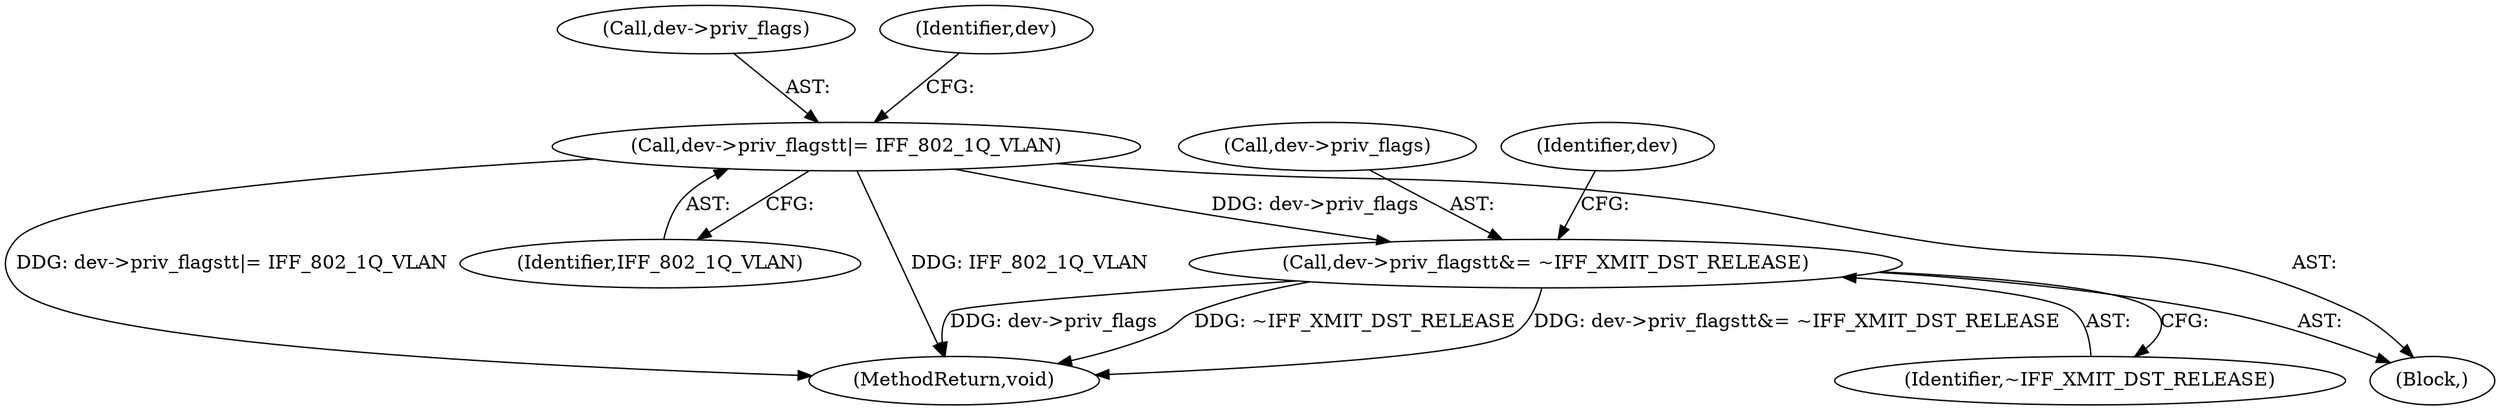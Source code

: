 digraph "1_linux_550fd08c2cebad61c548def135f67aba284c6162_10@del" {
"1000110" [label="(Call,dev->priv_flags\t\t&= ~IFF_XMIT_DST_RELEASE)"];
"1000105" [label="(Call,dev->priv_flags\t\t|= IFF_802_1Q_VLAN)"];
"1000111" [label="(Call,dev->priv_flags)"];
"1000106" [label="(Call,dev->priv_flags)"];
"1000110" [label="(Call,dev->priv_flags\t\t&= ~IFF_XMIT_DST_RELEASE)"];
"1000102" [label="(Block,)"];
"1000109" [label="(Identifier,IFF_802_1Q_VLAN)"];
"1000112" [label="(Identifier,dev)"];
"1000114" [label="(Identifier,~IFF_XMIT_DST_RELEASE)"];
"1000143" [label="(MethodReturn,void)"];
"1000105" [label="(Call,dev->priv_flags\t\t|= IFF_802_1Q_VLAN)"];
"1000117" [label="(Identifier,dev)"];
"1000110" -> "1000102"  [label="AST: "];
"1000110" -> "1000114"  [label="CFG: "];
"1000111" -> "1000110"  [label="AST: "];
"1000114" -> "1000110"  [label="AST: "];
"1000117" -> "1000110"  [label="CFG: "];
"1000110" -> "1000143"  [label="DDG: ~IFF_XMIT_DST_RELEASE"];
"1000110" -> "1000143"  [label="DDG: dev->priv_flags\t\t&= ~IFF_XMIT_DST_RELEASE"];
"1000110" -> "1000143"  [label="DDG: dev->priv_flags"];
"1000105" -> "1000110"  [label="DDG: dev->priv_flags"];
"1000105" -> "1000102"  [label="AST: "];
"1000105" -> "1000109"  [label="CFG: "];
"1000106" -> "1000105"  [label="AST: "];
"1000109" -> "1000105"  [label="AST: "];
"1000112" -> "1000105"  [label="CFG: "];
"1000105" -> "1000143"  [label="DDG: dev->priv_flags\t\t|= IFF_802_1Q_VLAN"];
"1000105" -> "1000143"  [label="DDG: IFF_802_1Q_VLAN"];
}
